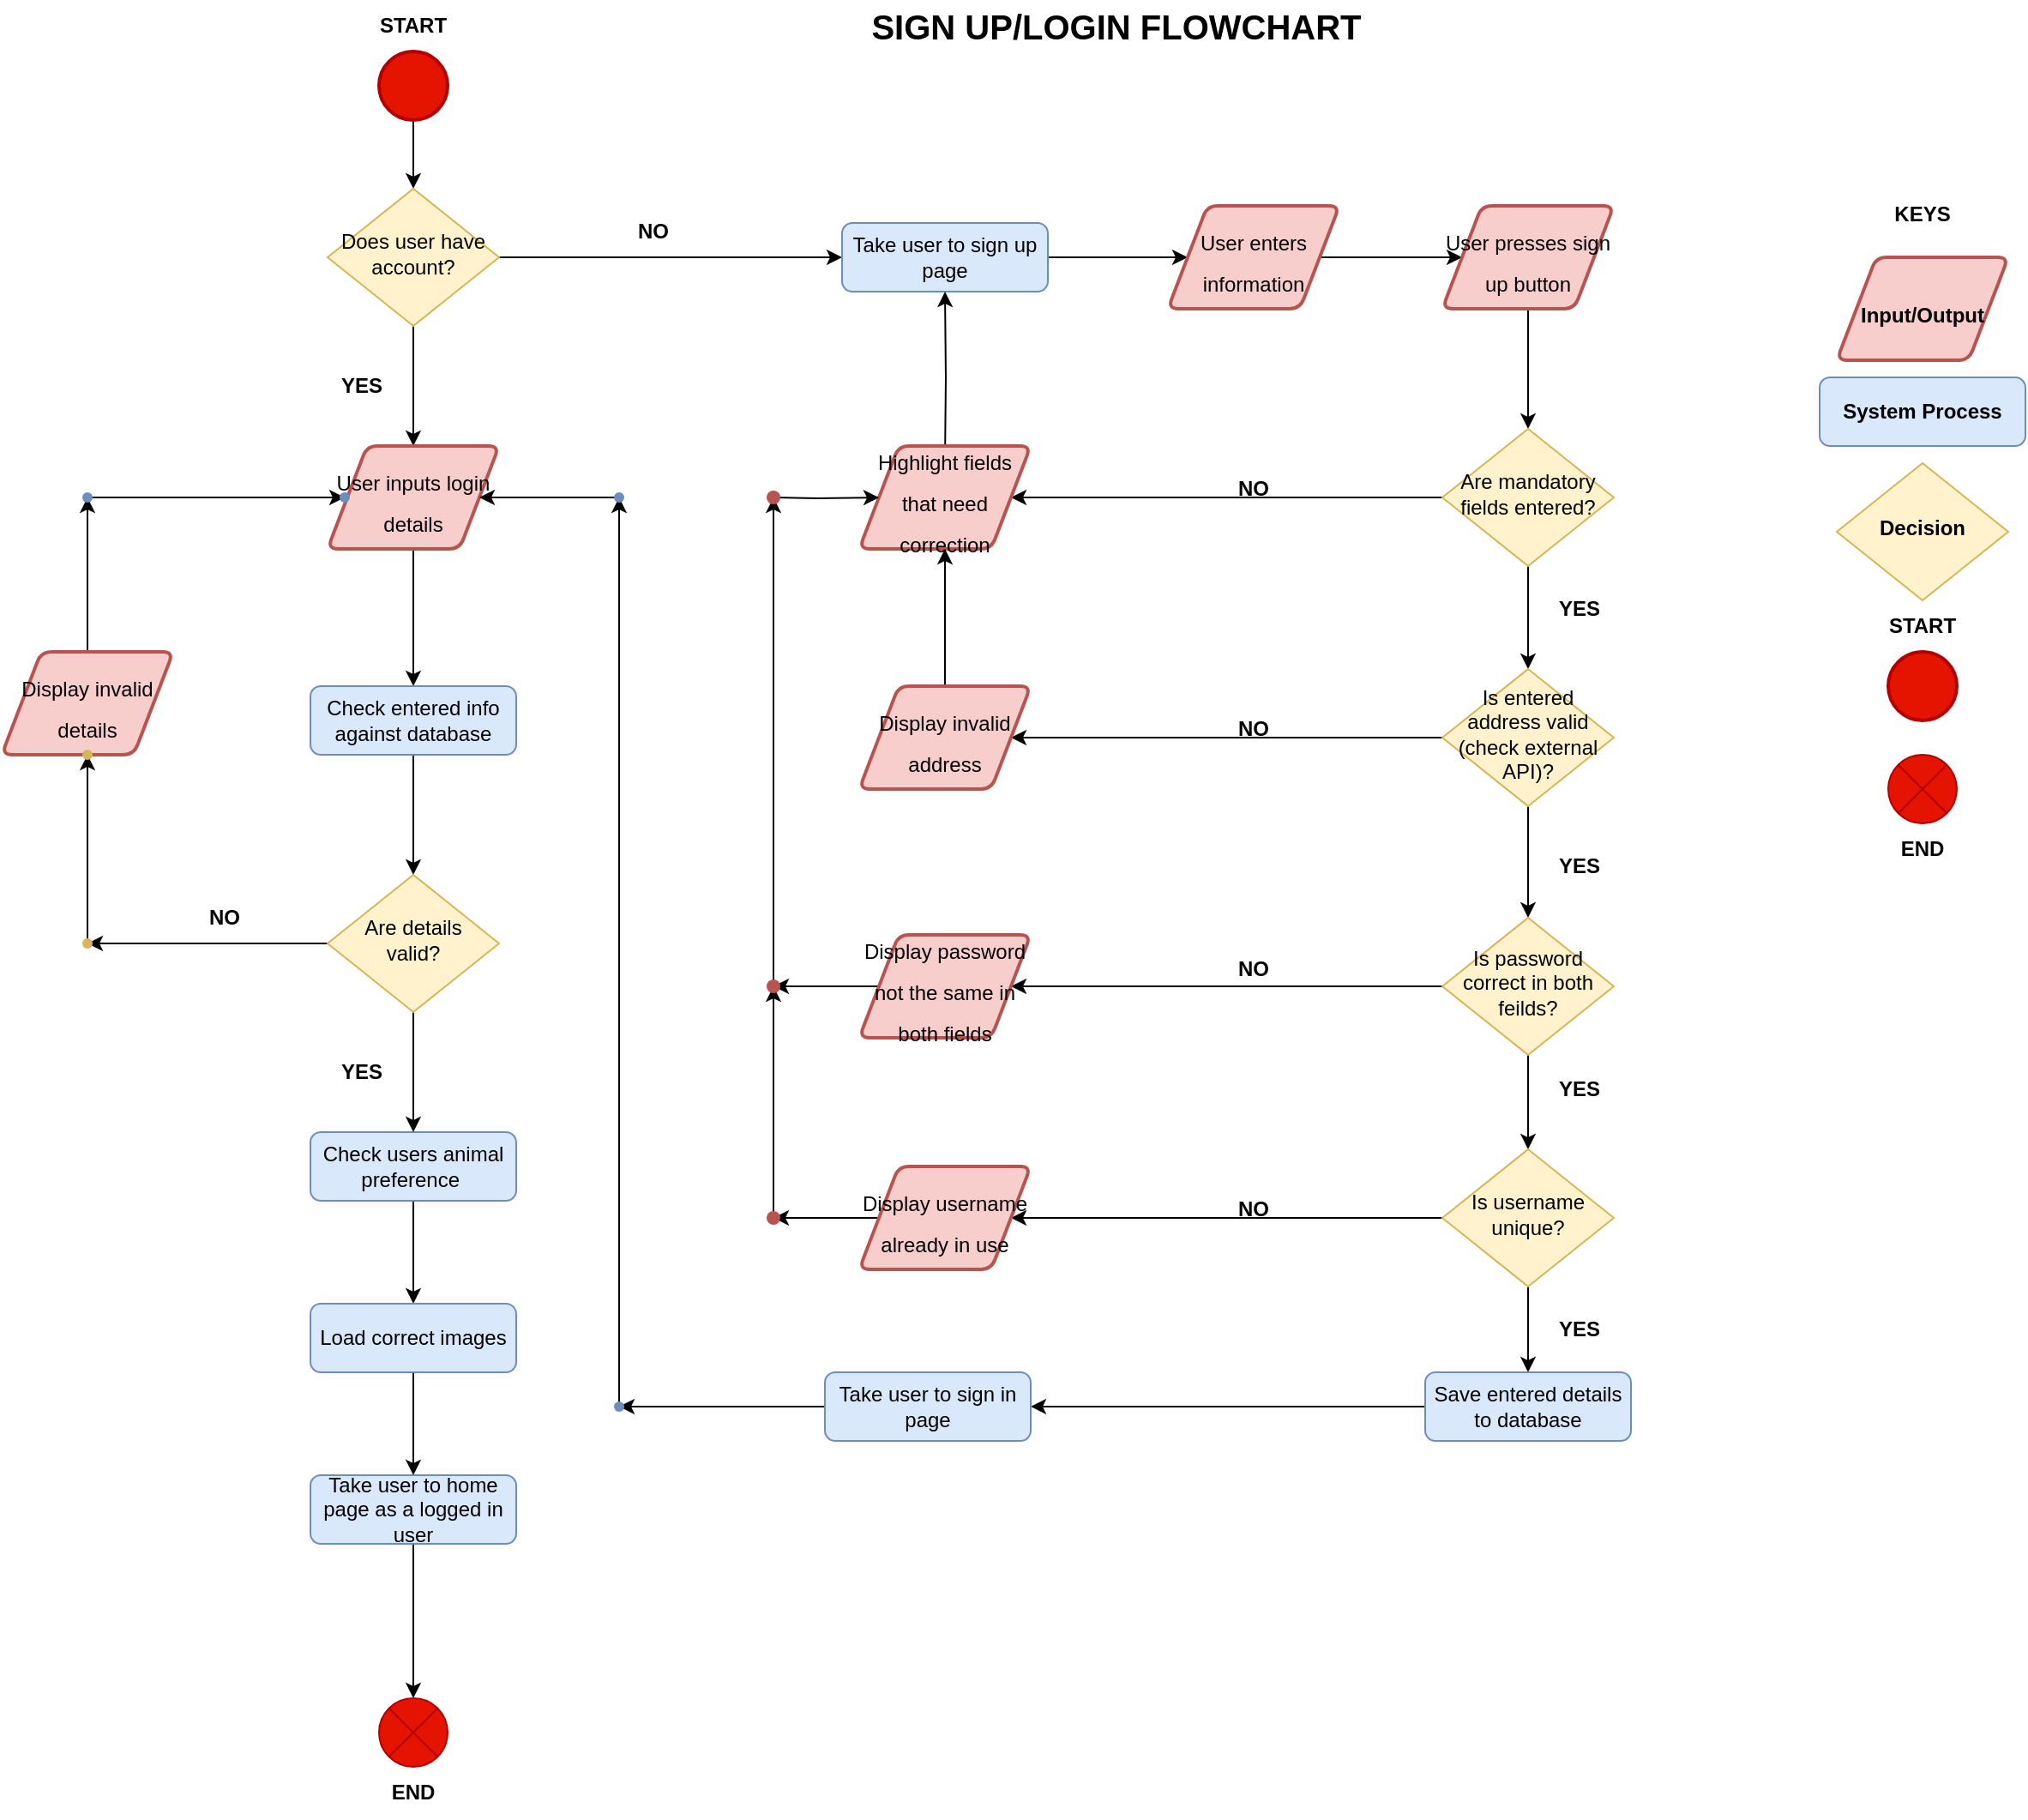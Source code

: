<mxfile version="20.8.8" type="device"><diagram id="C5RBs43oDa-KdzZeNtuy" name="Page-1"><mxGraphModel dx="2901" dy="1156" grid="1" gridSize="10" guides="1" tooltips="1" connect="1" arrows="1" fold="1" page="1" pageScale="1" pageWidth="827" pageHeight="1169" math="0" shadow="0"><root><mxCell id="WIyWlLk6GJQsqaUBKTNV-0"/><mxCell id="WIyWlLk6GJQsqaUBKTNV-1" parent="WIyWlLk6GJQsqaUBKTNV-0"/><mxCell id="GgDun66NVgVYPiurgi4K-7" value="" style="edgeStyle=orthogonalEdgeStyle;rounded=0;orthogonalLoop=1;jettySize=auto;html=1;fontSize=20;" edge="1" parent="WIyWlLk6GJQsqaUBKTNV-1" source="GgDun66NVgVYPiurgi4K-2" target="GgDun66NVgVYPiurgi4K-5"><mxGeometry relative="1" as="geometry"/></mxCell><mxCell id="GgDun66NVgVYPiurgi4K-2" value="" style="strokeWidth=2;html=1;shape=mxgraph.flowchart.start_2;whiteSpace=wrap;fillColor=#e51400;strokeColor=#B20000;fontColor=#ffffff;" vertex="1" parent="WIyWlLk6GJQsqaUBKTNV-1"><mxGeometry x="160" y="40" width="40" height="40" as="geometry"/></mxCell><mxCell id="GgDun66NVgVYPiurgi4K-3" value="&lt;b&gt;START&lt;/b&gt;" style="text;html=1;strokeColor=none;fillColor=none;align=center;verticalAlign=middle;whiteSpace=wrap;rounded=0;" vertex="1" parent="WIyWlLk6GJQsqaUBKTNV-1"><mxGeometry x="150" y="10" width="60" height="30" as="geometry"/></mxCell><mxCell id="GgDun66NVgVYPiurgi4K-4" value="&lt;b&gt;&lt;font style=&quot;font-size: 20px;&quot;&gt;SIGN UP/LOGIN FLOWCHART&lt;/font&gt;&lt;/b&gt;" style="text;html=1;strokeColor=none;fillColor=none;align=center;verticalAlign=middle;whiteSpace=wrap;rounded=0;" vertex="1" parent="WIyWlLk6GJQsqaUBKTNV-1"><mxGeometry x="420" y="10" width="340" height="30" as="geometry"/></mxCell><mxCell id="GgDun66NVgVYPiurgi4K-11" value="" style="edgeStyle=orthogonalEdgeStyle;rounded=0;orthogonalLoop=1;jettySize=auto;html=1;fontSize=20;" edge="1" parent="WIyWlLk6GJQsqaUBKTNV-1" source="GgDun66NVgVYPiurgi4K-5" target="GgDun66NVgVYPiurgi4K-10"><mxGeometry relative="1" as="geometry"/></mxCell><mxCell id="GgDun66NVgVYPiurgi4K-50" value="" style="edgeStyle=orthogonalEdgeStyle;rounded=0;orthogonalLoop=1;jettySize=auto;html=1;fontSize=12;" edge="1" parent="WIyWlLk6GJQsqaUBKTNV-1" source="GgDun66NVgVYPiurgi4K-5" target="GgDun66NVgVYPiurgi4K-49"><mxGeometry relative="1" as="geometry"/></mxCell><mxCell id="GgDun66NVgVYPiurgi4K-5" value="Does user have account?" style="rhombus;whiteSpace=wrap;html=1;shadow=0;fontFamily=Helvetica;fontSize=12;align=center;strokeWidth=1;spacing=6;spacingTop=-4;fillColor=#fff2cc;strokeColor=#d6b656;" vertex="1" parent="WIyWlLk6GJQsqaUBKTNV-1"><mxGeometry x="130" y="120" width="100" height="80" as="geometry"/></mxCell><mxCell id="GgDun66NVgVYPiurgi4K-24" value="" style="edgeStyle=orthogonalEdgeStyle;rounded=0;orthogonalLoop=1;jettySize=auto;html=1;fontSize=12;" edge="1" parent="WIyWlLk6GJQsqaUBKTNV-1" source="GgDun66NVgVYPiurgi4K-8" target="GgDun66NVgVYPiurgi4K-23"><mxGeometry relative="1" as="geometry"/></mxCell><mxCell id="GgDun66NVgVYPiurgi4K-8" value="Check users animal preference&amp;nbsp;" style="rounded=1;whiteSpace=wrap;html=1;fontSize=12;glass=0;strokeWidth=1;shadow=0;fillColor=#dae8fc;strokeColor=#6c8ebf;" vertex="1" parent="WIyWlLk6GJQsqaUBKTNV-1"><mxGeometry x="120" y="670" width="120" height="40" as="geometry"/></mxCell><mxCell id="GgDun66NVgVYPiurgi4K-47" value="" style="edgeStyle=orthogonalEdgeStyle;rounded=0;orthogonalLoop=1;jettySize=auto;html=1;fontSize=12;" edge="1" parent="WIyWlLk6GJQsqaUBKTNV-1" source="GgDun66NVgVYPiurgi4K-9" target="GgDun66NVgVYPiurgi4K-42"><mxGeometry relative="1" as="geometry"/></mxCell><mxCell id="GgDun66NVgVYPiurgi4K-9" value="&lt;font style=&quot;font-size: 12px;&quot;&gt;Display invalid details&lt;/font&gt;" style="shape=parallelogram;html=1;strokeWidth=2;perimeter=parallelogramPerimeter;whiteSpace=wrap;rounded=1;arcSize=12;size=0.23;fontSize=20;fillColor=#f8cecc;strokeColor=#b85450;" vertex="1" parent="WIyWlLk6GJQsqaUBKTNV-1"><mxGeometry x="-60" y="390" width="100" height="60" as="geometry"/></mxCell><mxCell id="GgDun66NVgVYPiurgi4K-18" value="" style="edgeStyle=orthogonalEdgeStyle;rounded=0;orthogonalLoop=1;jettySize=auto;html=1;fontSize=12;" edge="1" parent="WIyWlLk6GJQsqaUBKTNV-1" source="GgDun66NVgVYPiurgi4K-10" target="GgDun66NVgVYPiurgi4K-15"><mxGeometry relative="1" as="geometry"/></mxCell><mxCell id="GgDun66NVgVYPiurgi4K-10" value="&lt;font style=&quot;font-size: 12px;&quot;&gt;User inputs login details&lt;/font&gt;" style="shape=parallelogram;html=1;strokeWidth=2;perimeter=parallelogramPerimeter;whiteSpace=wrap;rounded=1;arcSize=12;size=0.23;fontSize=20;fillColor=#f8cecc;strokeColor=#b85450;" vertex="1" parent="WIyWlLk6GJQsqaUBKTNV-1"><mxGeometry x="130" y="270" width="100" height="60" as="geometry"/></mxCell><mxCell id="GgDun66NVgVYPiurgi4K-12" value="&lt;b&gt;YES&lt;/b&gt;" style="text;html=1;strokeColor=none;fillColor=none;align=center;verticalAlign=middle;whiteSpace=wrap;rounded=0;fontSize=12;" vertex="1" parent="WIyWlLk6GJQsqaUBKTNV-1"><mxGeometry x="120" y="620" width="60" height="30" as="geometry"/></mxCell><mxCell id="GgDun66NVgVYPiurgi4K-14" value="&lt;b&gt;YES&lt;/b&gt;" style="text;html=1;strokeColor=none;fillColor=none;align=center;verticalAlign=middle;whiteSpace=wrap;rounded=0;fontSize=12;" vertex="1" parent="WIyWlLk6GJQsqaUBKTNV-1"><mxGeometry x="120" y="220" width="60" height="30" as="geometry"/></mxCell><mxCell id="GgDun66NVgVYPiurgi4K-20" value="" style="edgeStyle=orthogonalEdgeStyle;rounded=0;orthogonalLoop=1;jettySize=auto;html=1;fontSize=12;" edge="1" parent="WIyWlLk6GJQsqaUBKTNV-1" source="GgDun66NVgVYPiurgi4K-15" target="GgDun66NVgVYPiurgi4K-19"><mxGeometry relative="1" as="geometry"/></mxCell><mxCell id="GgDun66NVgVYPiurgi4K-15" value="Check entered info against database" style="rounded=1;whiteSpace=wrap;html=1;fontSize=12;glass=0;strokeWidth=1;shadow=0;fillColor=#dae8fc;strokeColor=#6c8ebf;" vertex="1" parent="WIyWlLk6GJQsqaUBKTNV-1"><mxGeometry x="120" y="410" width="120" height="40" as="geometry"/></mxCell><mxCell id="GgDun66NVgVYPiurgi4K-16" value="&lt;b&gt;Decision&lt;/b&gt;" style="rhombus;whiteSpace=wrap;html=1;shadow=0;fontFamily=Helvetica;fontSize=12;align=center;strokeWidth=1;spacing=6;spacingTop=-4;fillColor=#fff2cc;strokeColor=#d6b656;" vertex="1" parent="WIyWlLk6GJQsqaUBKTNV-1"><mxGeometry x="1010" y="280" width="100" height="80" as="geometry"/></mxCell><mxCell id="GgDun66NVgVYPiurgi4K-21" value="" style="edgeStyle=orthogonalEdgeStyle;rounded=0;orthogonalLoop=1;jettySize=auto;html=1;fontSize=12;" edge="1" parent="WIyWlLk6GJQsqaUBKTNV-1" source="GgDun66NVgVYPiurgi4K-19" target="GgDun66NVgVYPiurgi4K-8"><mxGeometry relative="1" as="geometry"/></mxCell><mxCell id="GgDun66NVgVYPiurgi4K-40" value="" style="edgeStyle=orthogonalEdgeStyle;rounded=0;orthogonalLoop=1;jettySize=auto;html=1;fontSize=12;" edge="1" parent="WIyWlLk6GJQsqaUBKTNV-1" source="GgDun66NVgVYPiurgi4K-19"><mxGeometry relative="1" as="geometry"><mxPoint x="-10" y="560" as="targetPoint"/></mxGeometry></mxCell><mxCell id="GgDun66NVgVYPiurgi4K-19" value="Are details valid?" style="rhombus;whiteSpace=wrap;html=1;shadow=0;fontFamily=Helvetica;fontSize=12;align=center;strokeWidth=1;spacing=6;spacingTop=-4;fillColor=#fff2cc;strokeColor=#d6b656;" vertex="1" parent="WIyWlLk6GJQsqaUBKTNV-1"><mxGeometry x="130" y="520" width="100" height="80" as="geometry"/></mxCell><mxCell id="GgDun66NVgVYPiurgi4K-27" value="" style="edgeStyle=orthogonalEdgeStyle;rounded=0;orthogonalLoop=1;jettySize=auto;html=1;fontSize=12;" edge="1" parent="WIyWlLk6GJQsqaUBKTNV-1" source="GgDun66NVgVYPiurgi4K-22" target="GgDun66NVgVYPiurgi4K-26"><mxGeometry relative="1" as="geometry"/></mxCell><mxCell id="GgDun66NVgVYPiurgi4K-22" value="Take user to home page as a logged in user" style="rounded=1;whiteSpace=wrap;html=1;fontSize=12;glass=0;strokeWidth=1;shadow=0;fillColor=#dae8fc;strokeColor=#6c8ebf;" vertex="1" parent="WIyWlLk6GJQsqaUBKTNV-1"><mxGeometry x="120" y="870" width="120" height="40" as="geometry"/></mxCell><mxCell id="GgDun66NVgVYPiurgi4K-25" value="" style="edgeStyle=orthogonalEdgeStyle;rounded=0;orthogonalLoop=1;jettySize=auto;html=1;fontSize=12;" edge="1" parent="WIyWlLk6GJQsqaUBKTNV-1" source="GgDun66NVgVYPiurgi4K-23" target="GgDun66NVgVYPiurgi4K-22"><mxGeometry relative="1" as="geometry"/></mxCell><mxCell id="GgDun66NVgVYPiurgi4K-23" value="Load correct images" style="rounded=1;whiteSpace=wrap;html=1;fontSize=12;glass=0;strokeWidth=1;shadow=0;fillColor=#dae8fc;strokeColor=#6c8ebf;" vertex="1" parent="WIyWlLk6GJQsqaUBKTNV-1"><mxGeometry x="120" y="770" width="120" height="40" as="geometry"/></mxCell><mxCell id="GgDun66NVgVYPiurgi4K-26" value="" style="verticalLabelPosition=bottom;verticalAlign=top;html=1;shape=mxgraph.flowchart.or;fontSize=12;fillColor=#e51400;strokeColor=#B20000;fontColor=#ffffff;" vertex="1" parent="WIyWlLk6GJQsqaUBKTNV-1"><mxGeometry x="160" y="1000" width="40" height="40" as="geometry"/></mxCell><mxCell id="GgDun66NVgVYPiurgi4K-29" value="&lt;b&gt;System Process&lt;/b&gt;" style="rounded=1;whiteSpace=wrap;html=1;fontSize=12;glass=0;strokeWidth=1;shadow=0;fillColor=#dae8fc;strokeColor=#6c8ebf;" vertex="1" parent="WIyWlLk6GJQsqaUBKTNV-1"><mxGeometry x="1000" y="230" width="120" height="40" as="geometry"/></mxCell><mxCell id="GgDun66NVgVYPiurgi4K-30" value="&lt;b&gt;END&lt;/b&gt;" style="text;html=1;strokeColor=none;fillColor=none;align=center;verticalAlign=middle;whiteSpace=wrap;rounded=0;fontSize=12;" vertex="1" parent="WIyWlLk6GJQsqaUBKTNV-1"><mxGeometry x="150" y="1040" width="60" height="30" as="geometry"/></mxCell><mxCell id="GgDun66NVgVYPiurgi4K-38" value="" style="edgeStyle=orthogonalEdgeStyle;rounded=0;orthogonalLoop=1;jettySize=auto;html=1;fontSize=12;" edge="1" parent="WIyWlLk6GJQsqaUBKTNV-1" source="GgDun66NVgVYPiurgi4K-35" target="GgDun66NVgVYPiurgi4K-37"><mxGeometry relative="1" as="geometry"/></mxCell><mxCell id="GgDun66NVgVYPiurgi4K-35" value="" style="shape=waypoint;sketch=0;size=6;pointerEvents=1;points=[];fillColor=#fff2cc;resizable=0;rotatable=0;perimeter=centerPerimeter;snapToPoint=1;strokeColor=#d6b656;shadow=0;strokeWidth=1;spacing=6;spacingTop=-4;fontSize=12;" vertex="1" parent="WIyWlLk6GJQsqaUBKTNV-1"><mxGeometry x="-20" y="550" width="20" height="20" as="geometry"/></mxCell><mxCell id="GgDun66NVgVYPiurgi4K-37" value="" style="shape=waypoint;sketch=0;size=6;pointerEvents=1;points=[];fillColor=#fff2cc;resizable=0;rotatable=0;perimeter=centerPerimeter;snapToPoint=1;strokeColor=#d6b656;shadow=0;strokeWidth=1;spacing=6;spacingTop=-4;fontSize=12;" vertex="1" parent="WIyWlLk6GJQsqaUBKTNV-1"><mxGeometry x="-20" y="440" width="20" height="20" as="geometry"/></mxCell><mxCell id="GgDun66NVgVYPiurgi4K-41" value="&lt;b&gt;NO&lt;/b&gt;" style="text;html=1;strokeColor=none;fillColor=none;align=center;verticalAlign=middle;whiteSpace=wrap;rounded=0;fontSize=12;" vertex="1" parent="WIyWlLk6GJQsqaUBKTNV-1"><mxGeometry x="40" y="530" width="60" height="30" as="geometry"/></mxCell><mxCell id="GgDun66NVgVYPiurgi4K-45" value="" style="edgeStyle=orthogonalEdgeStyle;rounded=0;orthogonalLoop=1;jettySize=auto;html=1;fontSize=12;" edge="1" parent="WIyWlLk6GJQsqaUBKTNV-1" source="GgDun66NVgVYPiurgi4K-42" target="GgDun66NVgVYPiurgi4K-44"><mxGeometry relative="1" as="geometry"/></mxCell><mxCell id="GgDun66NVgVYPiurgi4K-42" value="" style="shape=waypoint;sketch=0;size=6;pointerEvents=1;points=[];fillColor=#dae8fc;resizable=0;rotatable=0;perimeter=centerPerimeter;snapToPoint=1;strokeColor=#6c8ebf;rounded=1;glass=0;strokeWidth=1;shadow=0;" vertex="1" parent="WIyWlLk6GJQsqaUBKTNV-1"><mxGeometry x="-20" y="290" width="20" height="20" as="geometry"/></mxCell><mxCell id="GgDun66NVgVYPiurgi4K-44" value="" style="shape=waypoint;sketch=0;size=6;pointerEvents=1;points=[];fillColor=#dae8fc;resizable=0;rotatable=0;perimeter=centerPerimeter;snapToPoint=1;strokeColor=#6c8ebf;rounded=1;glass=0;strokeWidth=1;shadow=0;" vertex="1" parent="WIyWlLk6GJQsqaUBKTNV-1"><mxGeometry x="130" y="290" width="20" height="20" as="geometry"/></mxCell><mxCell id="GgDun66NVgVYPiurgi4K-53" value="" style="edgeStyle=orthogonalEdgeStyle;rounded=0;orthogonalLoop=1;jettySize=auto;html=1;fontSize=12;" edge="1" parent="WIyWlLk6GJQsqaUBKTNV-1" source="GgDun66NVgVYPiurgi4K-49" target="GgDun66NVgVYPiurgi4K-52"><mxGeometry relative="1" as="geometry"/></mxCell><mxCell id="GgDun66NVgVYPiurgi4K-49" value="Take user to sign up page" style="rounded=1;whiteSpace=wrap;html=1;fontSize=12;glass=0;strokeWidth=1;shadow=0;fillColor=#dae8fc;strokeColor=#6c8ebf;" vertex="1" parent="WIyWlLk6GJQsqaUBKTNV-1"><mxGeometry x="430" y="140" width="120" height="40" as="geometry"/></mxCell><mxCell id="GgDun66NVgVYPiurgi4K-51" value="&lt;b&gt;NO&lt;/b&gt;" style="text;html=1;strokeColor=none;fillColor=none;align=center;verticalAlign=middle;whiteSpace=wrap;rounded=0;fontSize=12;" vertex="1" parent="WIyWlLk6GJQsqaUBKTNV-1"><mxGeometry x="290" y="130" width="60" height="30" as="geometry"/></mxCell><mxCell id="GgDun66NVgVYPiurgi4K-56" value="" style="edgeStyle=orthogonalEdgeStyle;rounded=0;orthogonalLoop=1;jettySize=auto;html=1;fontSize=12;" edge="1" parent="WIyWlLk6GJQsqaUBKTNV-1" source="GgDun66NVgVYPiurgi4K-52" target="GgDun66NVgVYPiurgi4K-55"><mxGeometry relative="1" as="geometry"/></mxCell><mxCell id="GgDun66NVgVYPiurgi4K-52" value="&lt;font style=&quot;font-size: 12px;&quot;&gt;User enters information&lt;/font&gt;" style="shape=parallelogram;html=1;strokeWidth=2;perimeter=parallelogramPerimeter;whiteSpace=wrap;rounded=1;arcSize=12;size=0.23;fontSize=20;fillColor=#f8cecc;strokeColor=#b85450;" vertex="1" parent="WIyWlLk6GJQsqaUBKTNV-1"><mxGeometry x="620" y="130" width="100" height="60" as="geometry"/></mxCell><mxCell id="GgDun66NVgVYPiurgi4K-54" value="&lt;font style=&quot;font-size: 12px;&quot;&gt;&lt;b&gt;Input/Output&lt;/b&gt;&lt;/font&gt;" style="shape=parallelogram;html=1;strokeWidth=2;perimeter=parallelogramPerimeter;whiteSpace=wrap;rounded=1;arcSize=12;size=0.23;fontSize=20;fillColor=#f8cecc;strokeColor=#b85450;" vertex="1" parent="WIyWlLk6GJQsqaUBKTNV-1"><mxGeometry x="1010" y="160" width="100" height="60" as="geometry"/></mxCell><mxCell id="GgDun66NVgVYPiurgi4K-58" value="" style="edgeStyle=orthogonalEdgeStyle;rounded=0;orthogonalLoop=1;jettySize=auto;html=1;fontSize=12;entryX=0.5;entryY=0;entryDx=0;entryDy=0;" edge="1" parent="WIyWlLk6GJQsqaUBKTNV-1" source="GgDun66NVgVYPiurgi4K-55" target="GgDun66NVgVYPiurgi4K-59"><mxGeometry relative="1" as="geometry"><mxPoint x="830" y="240" as="targetPoint"/></mxGeometry></mxCell><mxCell id="GgDun66NVgVYPiurgi4K-55" value="&lt;span style=&quot;font-size: 12px;&quot;&gt;User presses sign up button&lt;/span&gt;" style="shape=parallelogram;html=1;strokeWidth=2;perimeter=parallelogramPerimeter;whiteSpace=wrap;rounded=1;arcSize=12;size=0.23;fontSize=20;fillColor=#f8cecc;strokeColor=#b85450;" vertex="1" parent="WIyWlLk6GJQsqaUBKTNV-1"><mxGeometry x="780" y="130" width="100" height="60" as="geometry"/></mxCell><mxCell id="GgDun66NVgVYPiurgi4K-61" value="" style="edgeStyle=orthogonalEdgeStyle;rounded=0;orthogonalLoop=1;jettySize=auto;html=1;fontSize=12;entryX=1;entryY=0.5;entryDx=0;entryDy=0;" edge="1" parent="WIyWlLk6GJQsqaUBKTNV-1" source="GgDun66NVgVYPiurgi4K-59" target="GgDun66NVgVYPiurgi4K-120"><mxGeometry relative="1" as="geometry"><mxPoint x="550" y="300" as="targetPoint"/></mxGeometry></mxCell><mxCell id="GgDun66NVgVYPiurgi4K-115" value="" style="edgeStyle=orthogonalEdgeStyle;rounded=0;orthogonalLoop=1;jettySize=auto;html=1;fontSize=12;" edge="1" parent="WIyWlLk6GJQsqaUBKTNV-1" source="GgDun66NVgVYPiurgi4K-59" target="GgDun66NVgVYPiurgi4K-114"><mxGeometry relative="1" as="geometry"/></mxCell><mxCell id="GgDun66NVgVYPiurgi4K-59" value="Are mandatory fields entered?" style="rhombus;whiteSpace=wrap;html=1;shadow=0;fontFamily=Helvetica;fontSize=12;align=center;strokeWidth=1;spacing=6;spacingTop=-4;fillColor=#fff2cc;strokeColor=#d6b656;" vertex="1" parent="WIyWlLk6GJQsqaUBKTNV-1"><mxGeometry x="780" y="260" width="100" height="80" as="geometry"/></mxCell><mxCell id="GgDun66NVgVYPiurgi4K-63" value="" style="edgeStyle=orthogonalEdgeStyle;rounded=0;orthogonalLoop=1;jettySize=auto;html=1;fontSize=12;" edge="1" parent="WIyWlLk6GJQsqaUBKTNV-1" target="GgDun66NVgVYPiurgi4K-49"><mxGeometry relative="1" as="geometry"><mxPoint x="490" y="280" as="sourcePoint"/></mxGeometry></mxCell><mxCell id="GgDun66NVgVYPiurgi4K-62" value="&lt;b&gt;NO&lt;/b&gt;" style="text;html=1;strokeColor=none;fillColor=none;align=center;verticalAlign=middle;whiteSpace=wrap;rounded=0;fontSize=12;" vertex="1" parent="WIyWlLk6GJQsqaUBKTNV-1"><mxGeometry x="640" y="280" width="60" height="30" as="geometry"/></mxCell><mxCell id="GgDun66NVgVYPiurgi4K-117" value="" style="edgeStyle=orthogonalEdgeStyle;rounded=0;orthogonalLoop=1;jettySize=auto;html=1;fontSize=12;entryX=1;entryY=0.5;entryDx=0;entryDy=0;" edge="1" parent="WIyWlLk6GJQsqaUBKTNV-1" source="GgDun66NVgVYPiurgi4K-114" target="GgDun66NVgVYPiurgi4K-121"><mxGeometry relative="1" as="geometry"><mxPoint x="550" y="440" as="targetPoint"/></mxGeometry></mxCell><mxCell id="GgDun66NVgVYPiurgi4K-124" value="" style="edgeStyle=orthogonalEdgeStyle;rounded=0;orthogonalLoop=1;jettySize=auto;html=1;fontSize=12;" edge="1" parent="WIyWlLk6GJQsqaUBKTNV-1" source="GgDun66NVgVYPiurgi4K-114" target="GgDun66NVgVYPiurgi4K-123"><mxGeometry relative="1" as="geometry"/></mxCell><mxCell id="GgDun66NVgVYPiurgi4K-114" value="Is entered address valid (check external API)?" style="rhombus;whiteSpace=wrap;html=1;shadow=0;fontFamily=Helvetica;fontSize=12;align=center;strokeWidth=1;spacing=6;spacingTop=-4;fillColor=#fff2cc;strokeColor=#d6b656;" vertex="1" parent="WIyWlLk6GJQsqaUBKTNV-1"><mxGeometry x="780" y="400" width="100" height="80" as="geometry"/></mxCell><mxCell id="GgDun66NVgVYPiurgi4K-118" value="&lt;b&gt;YES&lt;/b&gt;" style="text;html=1;strokeColor=none;fillColor=none;align=center;verticalAlign=middle;whiteSpace=wrap;rounded=0;fontSize=12;" vertex="1" parent="WIyWlLk6GJQsqaUBKTNV-1"><mxGeometry x="830" y="350" width="60" height="30" as="geometry"/></mxCell><mxCell id="GgDun66NVgVYPiurgi4K-119" value="&lt;b&gt;NO&lt;/b&gt;" style="text;html=1;strokeColor=none;fillColor=none;align=center;verticalAlign=middle;whiteSpace=wrap;rounded=0;fontSize=12;" vertex="1" parent="WIyWlLk6GJQsqaUBKTNV-1"><mxGeometry x="640" y="420" width="60" height="30" as="geometry"/></mxCell><mxCell id="GgDun66NVgVYPiurgi4K-120" value="&lt;span style=&quot;font-size: 12px;&quot;&gt;Highlight fields that need correction&lt;/span&gt;" style="shape=parallelogram;html=1;strokeWidth=2;perimeter=parallelogramPerimeter;whiteSpace=wrap;rounded=1;arcSize=12;size=0.23;fontSize=20;fillColor=#f8cecc;strokeColor=#b85450;" vertex="1" parent="WIyWlLk6GJQsqaUBKTNV-1"><mxGeometry x="440" y="270" width="100" height="60" as="geometry"/></mxCell><mxCell id="GgDun66NVgVYPiurgi4K-122" value="" style="edgeStyle=orthogonalEdgeStyle;rounded=0;orthogonalLoop=1;jettySize=auto;html=1;fontSize=12;" edge="1" parent="WIyWlLk6GJQsqaUBKTNV-1" source="GgDun66NVgVYPiurgi4K-121" target="GgDun66NVgVYPiurgi4K-120"><mxGeometry relative="1" as="geometry"/></mxCell><mxCell id="GgDun66NVgVYPiurgi4K-121" value="&lt;span style=&quot;font-size: 12px;&quot;&gt;Display invalid address&lt;/span&gt;" style="shape=parallelogram;html=1;strokeWidth=2;perimeter=parallelogramPerimeter;whiteSpace=wrap;rounded=1;arcSize=12;size=0.23;fontSize=20;fillColor=#f8cecc;strokeColor=#b85450;" vertex="1" parent="WIyWlLk6GJQsqaUBKTNV-1"><mxGeometry x="440" y="410" width="100" height="60" as="geometry"/></mxCell><mxCell id="GgDun66NVgVYPiurgi4K-127" value="" style="edgeStyle=orthogonalEdgeStyle;rounded=0;orthogonalLoop=1;jettySize=auto;html=1;fontSize=12;" edge="1" parent="WIyWlLk6GJQsqaUBKTNV-1" source="GgDun66NVgVYPiurgi4K-123" target="GgDun66NVgVYPiurgi4K-126"><mxGeometry relative="1" as="geometry"/></mxCell><mxCell id="GgDun66NVgVYPiurgi4K-138" value="" style="edgeStyle=orthogonalEdgeStyle;rounded=0;orthogonalLoop=1;jettySize=auto;html=1;fontSize=12;" edge="1" parent="WIyWlLk6GJQsqaUBKTNV-1" source="GgDun66NVgVYPiurgi4K-123" target="GgDun66NVgVYPiurgi4K-137"><mxGeometry relative="1" as="geometry"/></mxCell><mxCell id="GgDun66NVgVYPiurgi4K-123" value="Is password correct in both feilds?" style="rhombus;whiteSpace=wrap;html=1;shadow=0;fontFamily=Helvetica;fontSize=12;align=center;strokeWidth=1;spacing=6;spacingTop=-4;fillColor=#fff2cc;strokeColor=#d6b656;" vertex="1" parent="WIyWlLk6GJQsqaUBKTNV-1"><mxGeometry x="780" y="545" width="100" height="80" as="geometry"/></mxCell><mxCell id="GgDun66NVgVYPiurgi4K-125" value="&lt;b&gt;YES&lt;/b&gt;" style="text;html=1;strokeColor=none;fillColor=none;align=center;verticalAlign=middle;whiteSpace=wrap;rounded=0;fontSize=12;" vertex="1" parent="WIyWlLk6GJQsqaUBKTNV-1"><mxGeometry x="830" y="500" width="60" height="30" as="geometry"/></mxCell><mxCell id="GgDun66NVgVYPiurgi4K-131" value="" style="edgeStyle=orthogonalEdgeStyle;rounded=0;orthogonalLoop=1;jettySize=auto;html=1;fontSize=12;" edge="1" parent="WIyWlLk6GJQsqaUBKTNV-1" source="GgDun66NVgVYPiurgi4K-126"><mxGeometry relative="1" as="geometry"><mxPoint x="390" y="585" as="targetPoint"/></mxGeometry></mxCell><mxCell id="GgDun66NVgVYPiurgi4K-126" value="&lt;font style=&quot;font-size: 12px;&quot;&gt;Display password not the same in both fields&lt;/font&gt;" style="shape=parallelogram;html=1;strokeWidth=2;perimeter=parallelogramPerimeter;whiteSpace=wrap;rounded=1;arcSize=12;size=0.23;fontSize=20;fillColor=#f8cecc;strokeColor=#b85450;" vertex="1" parent="WIyWlLk6GJQsqaUBKTNV-1"><mxGeometry x="440" y="555" width="100" height="60" as="geometry"/></mxCell><mxCell id="GgDun66NVgVYPiurgi4K-128" value="&lt;b&gt;NO&lt;/b&gt;" style="text;html=1;strokeColor=none;fillColor=none;align=center;verticalAlign=middle;whiteSpace=wrap;rounded=0;fontSize=12;" vertex="1" parent="WIyWlLk6GJQsqaUBKTNV-1"><mxGeometry x="640" y="560" width="60" height="30" as="geometry"/></mxCell><mxCell id="GgDun66NVgVYPiurgi4K-135" value="" style="edgeStyle=orthogonalEdgeStyle;rounded=0;orthogonalLoop=1;jettySize=auto;html=1;fontSize=12;startArrow=none;" edge="1" parent="WIyWlLk6GJQsqaUBKTNV-1" source="GgDun66NVgVYPiurgi4K-130"><mxGeometry relative="1" as="geometry"><mxPoint x="390" y="585" as="sourcePoint"/><mxPoint x="390" y="300" as="targetPoint"/></mxGeometry></mxCell><mxCell id="GgDun66NVgVYPiurgi4K-136" value="" style="edgeStyle=orthogonalEdgeStyle;rounded=0;orthogonalLoop=1;jettySize=auto;html=1;fontSize=12;" edge="1" parent="WIyWlLk6GJQsqaUBKTNV-1" target="GgDun66NVgVYPiurgi4K-120"><mxGeometry relative="1" as="geometry"><mxPoint x="390" y="300" as="sourcePoint"/></mxGeometry></mxCell><mxCell id="GgDun66NVgVYPiurgi4K-134" value="" style="shape=waypoint;sketch=0;size=6;pointerEvents=1;points=[];fillColor=#f8cecc;resizable=0;rotatable=0;perimeter=centerPerimeter;snapToPoint=1;fontSize=20;strokeColor=#b85450;strokeWidth=2;rounded=1;arcSize=12;" vertex="1" parent="WIyWlLk6GJQsqaUBKTNV-1"><mxGeometry x="380" y="290" width="20" height="20" as="geometry"/></mxCell><mxCell id="GgDun66NVgVYPiurgi4K-140" value="" style="edgeStyle=orthogonalEdgeStyle;rounded=0;orthogonalLoop=1;jettySize=auto;html=1;fontSize=12;" edge="1" parent="WIyWlLk6GJQsqaUBKTNV-1" source="GgDun66NVgVYPiurgi4K-137" target="GgDun66NVgVYPiurgi4K-139"><mxGeometry relative="1" as="geometry"/></mxCell><mxCell id="GgDun66NVgVYPiurgi4K-147" value="" style="edgeStyle=orthogonalEdgeStyle;rounded=0;orthogonalLoop=1;jettySize=auto;html=1;fontSize=12;" edge="1" parent="WIyWlLk6GJQsqaUBKTNV-1" source="GgDun66NVgVYPiurgi4K-137" target="GgDun66NVgVYPiurgi4K-146"><mxGeometry relative="1" as="geometry"/></mxCell><mxCell id="GgDun66NVgVYPiurgi4K-137" value="Is username unique?" style="rhombus;whiteSpace=wrap;html=1;shadow=0;fontFamily=Helvetica;fontSize=12;align=center;strokeWidth=1;spacing=6;spacingTop=-4;fillColor=#fff2cc;strokeColor=#d6b656;" vertex="1" parent="WIyWlLk6GJQsqaUBKTNV-1"><mxGeometry x="780" y="680" width="100" height="80" as="geometry"/></mxCell><mxCell id="GgDun66NVgVYPiurgi4K-143" value="" style="edgeStyle=orthogonalEdgeStyle;rounded=0;orthogonalLoop=1;jettySize=auto;html=1;fontSize=12;" edge="1" parent="WIyWlLk6GJQsqaUBKTNV-1" source="GgDun66NVgVYPiurgi4K-139"><mxGeometry relative="1" as="geometry"><mxPoint x="390" y="720" as="targetPoint"/></mxGeometry></mxCell><mxCell id="GgDun66NVgVYPiurgi4K-139" value="&lt;font style=&quot;font-size: 12px;&quot;&gt;Display username already in use&lt;/font&gt;" style="shape=parallelogram;html=1;strokeWidth=2;perimeter=parallelogramPerimeter;whiteSpace=wrap;rounded=1;arcSize=12;size=0.23;fontSize=20;fillColor=#f8cecc;strokeColor=#b85450;" vertex="1" parent="WIyWlLk6GJQsqaUBKTNV-1"><mxGeometry x="440" y="690" width="100" height="60" as="geometry"/></mxCell><mxCell id="GgDun66NVgVYPiurgi4K-141" value="&lt;b&gt;NO&lt;/b&gt;" style="text;html=1;strokeColor=none;fillColor=none;align=center;verticalAlign=middle;whiteSpace=wrap;rounded=0;fontSize=12;" vertex="1" parent="WIyWlLk6GJQsqaUBKTNV-1"><mxGeometry x="640" y="700" width="60" height="30" as="geometry"/></mxCell><mxCell id="GgDun66NVgVYPiurgi4K-144" value="" style="edgeStyle=orthogonalEdgeStyle;rounded=0;orthogonalLoop=1;jettySize=auto;html=1;fontSize=12;startArrow=none;" edge="1" parent="WIyWlLk6GJQsqaUBKTNV-1" source="GgDun66NVgVYPiurgi4K-142"><mxGeometry relative="1" as="geometry"><mxPoint x="390" y="720" as="sourcePoint"/><mxPoint x="390" y="585" as="targetPoint"/></mxGeometry></mxCell><mxCell id="GgDun66NVgVYPiurgi4K-145" value="&lt;b&gt;YES&lt;/b&gt;" style="text;html=1;strokeColor=none;fillColor=none;align=center;verticalAlign=middle;whiteSpace=wrap;rounded=0;fontSize=12;" vertex="1" parent="WIyWlLk6GJQsqaUBKTNV-1"><mxGeometry x="830" y="630" width="60" height="30" as="geometry"/></mxCell><mxCell id="GgDun66NVgVYPiurgi4K-150" value="" style="edgeStyle=orthogonalEdgeStyle;rounded=0;orthogonalLoop=1;jettySize=auto;html=1;fontSize=12;" edge="1" parent="WIyWlLk6GJQsqaUBKTNV-1" source="GgDun66NVgVYPiurgi4K-146" target="GgDun66NVgVYPiurgi4K-149"><mxGeometry relative="1" as="geometry"/></mxCell><mxCell id="GgDun66NVgVYPiurgi4K-146" value="Save entered details to database" style="rounded=1;whiteSpace=wrap;html=1;fontSize=12;glass=0;strokeWidth=1;shadow=0;fillColor=#dae8fc;strokeColor=#6c8ebf;" vertex="1" parent="WIyWlLk6GJQsqaUBKTNV-1"><mxGeometry x="770" y="810" width="120" height="40" as="geometry"/></mxCell><mxCell id="GgDun66NVgVYPiurgi4K-148" value="&lt;b&gt;YES&lt;/b&gt;" style="text;html=1;strokeColor=none;fillColor=none;align=center;verticalAlign=middle;whiteSpace=wrap;rounded=0;fontSize=12;" vertex="1" parent="WIyWlLk6GJQsqaUBKTNV-1"><mxGeometry x="830" y="770" width="60" height="30" as="geometry"/></mxCell><mxCell id="GgDun66NVgVYPiurgi4K-154" value="" style="edgeStyle=orthogonalEdgeStyle;rounded=0;orthogonalLoop=1;jettySize=auto;html=1;fontSize=12;" edge="1" parent="WIyWlLk6GJQsqaUBKTNV-1" source="GgDun66NVgVYPiurgi4K-149" target="GgDun66NVgVYPiurgi4K-153"><mxGeometry relative="1" as="geometry"/></mxCell><mxCell id="GgDun66NVgVYPiurgi4K-149" value="Take user to sign in page" style="rounded=1;whiteSpace=wrap;html=1;fontSize=12;glass=0;strokeWidth=1;shadow=0;fillColor=#dae8fc;strokeColor=#6c8ebf;" vertex="1" parent="WIyWlLk6GJQsqaUBKTNV-1"><mxGeometry x="420" y="810" width="120" height="40" as="geometry"/></mxCell><mxCell id="GgDun66NVgVYPiurgi4K-151" value="" style="edgeStyle=orthogonalEdgeStyle;rounded=0;orthogonalLoop=1;jettySize=auto;html=1;fontSize=12;endArrow=none;" edge="1" parent="WIyWlLk6GJQsqaUBKTNV-1" target="GgDun66NVgVYPiurgi4K-130"><mxGeometry relative="1" as="geometry"><mxPoint x="390" y="585" as="sourcePoint"/><mxPoint x="390" y="300" as="targetPoint"/></mxGeometry></mxCell><mxCell id="GgDun66NVgVYPiurgi4K-130" value="" style="shape=waypoint;sketch=0;size=6;pointerEvents=1;points=[];fillColor=#f8cecc;resizable=0;rotatable=0;perimeter=centerPerimeter;snapToPoint=1;fontSize=20;strokeColor=#b85450;strokeWidth=2;rounded=1;arcSize=12;" vertex="1" parent="WIyWlLk6GJQsqaUBKTNV-1"><mxGeometry x="380" y="575" width="20" height="20" as="geometry"/></mxCell><mxCell id="GgDun66NVgVYPiurgi4K-152" value="" style="edgeStyle=orthogonalEdgeStyle;rounded=0;orthogonalLoop=1;jettySize=auto;html=1;fontSize=12;endArrow=none;" edge="1" parent="WIyWlLk6GJQsqaUBKTNV-1" target="GgDun66NVgVYPiurgi4K-142"><mxGeometry relative="1" as="geometry"><mxPoint x="390" y="720" as="sourcePoint"/><mxPoint x="390" y="585" as="targetPoint"/></mxGeometry></mxCell><mxCell id="GgDun66NVgVYPiurgi4K-142" value="" style="shape=waypoint;sketch=0;size=6;pointerEvents=1;points=[];fillColor=#f8cecc;resizable=0;rotatable=0;perimeter=centerPerimeter;snapToPoint=1;fontSize=20;strokeColor=#b85450;strokeWidth=2;rounded=1;arcSize=12;" vertex="1" parent="WIyWlLk6GJQsqaUBKTNV-1"><mxGeometry x="380" y="710" width="20" height="20" as="geometry"/></mxCell><mxCell id="GgDun66NVgVYPiurgi4K-156" value="" style="edgeStyle=orthogonalEdgeStyle;rounded=0;orthogonalLoop=1;jettySize=auto;html=1;fontSize=12;" edge="1" parent="WIyWlLk6GJQsqaUBKTNV-1" source="GgDun66NVgVYPiurgi4K-153" target="GgDun66NVgVYPiurgi4K-155"><mxGeometry relative="1" as="geometry"/></mxCell><mxCell id="GgDun66NVgVYPiurgi4K-153" value="" style="shape=waypoint;sketch=0;size=6;pointerEvents=1;points=[];fillColor=#dae8fc;resizable=0;rotatable=0;perimeter=centerPerimeter;snapToPoint=1;strokeColor=#6c8ebf;rounded=1;glass=0;strokeWidth=1;shadow=0;" vertex="1" parent="WIyWlLk6GJQsqaUBKTNV-1"><mxGeometry x="290" y="820" width="20" height="20" as="geometry"/></mxCell><mxCell id="GgDun66NVgVYPiurgi4K-157" value="" style="edgeStyle=orthogonalEdgeStyle;rounded=0;orthogonalLoop=1;jettySize=auto;html=1;fontSize=12;" edge="1" parent="WIyWlLk6GJQsqaUBKTNV-1" source="GgDun66NVgVYPiurgi4K-155" target="GgDun66NVgVYPiurgi4K-10"><mxGeometry relative="1" as="geometry"/></mxCell><mxCell id="GgDun66NVgVYPiurgi4K-155" value="" style="shape=waypoint;sketch=0;size=6;pointerEvents=1;points=[];fillColor=#dae8fc;resizable=0;rotatable=0;perimeter=centerPerimeter;snapToPoint=1;strokeColor=#6c8ebf;rounded=1;glass=0;strokeWidth=1;shadow=0;" vertex="1" parent="WIyWlLk6GJQsqaUBKTNV-1"><mxGeometry x="290" y="290" width="20" height="20" as="geometry"/></mxCell><mxCell id="GgDun66NVgVYPiurgi4K-158" value="" style="strokeWidth=2;html=1;shape=mxgraph.flowchart.start_2;whiteSpace=wrap;fillColor=#e51400;strokeColor=#B20000;fontColor=#ffffff;" vertex="1" parent="WIyWlLk6GJQsqaUBKTNV-1"><mxGeometry x="1040" y="390" width="40" height="40" as="geometry"/></mxCell><mxCell id="GgDun66NVgVYPiurgi4K-159" value="&lt;b&gt;START&lt;/b&gt;" style="text;html=1;strokeColor=none;fillColor=none;align=center;verticalAlign=middle;whiteSpace=wrap;rounded=0;" vertex="1" parent="WIyWlLk6GJQsqaUBKTNV-1"><mxGeometry x="1030" y="360" width="60" height="30" as="geometry"/></mxCell><mxCell id="GgDun66NVgVYPiurgi4K-160" value="" style="verticalLabelPosition=bottom;verticalAlign=top;html=1;shape=mxgraph.flowchart.or;fontSize=12;fillColor=#e51400;strokeColor=#B20000;fontColor=#ffffff;" vertex="1" parent="WIyWlLk6GJQsqaUBKTNV-1"><mxGeometry x="1040" y="450" width="40" height="40" as="geometry"/></mxCell><mxCell id="GgDun66NVgVYPiurgi4K-161" value="&lt;b&gt;END&lt;/b&gt;" style="text;html=1;strokeColor=none;fillColor=none;align=center;verticalAlign=middle;whiteSpace=wrap;rounded=0;fontSize=12;" vertex="1" parent="WIyWlLk6GJQsqaUBKTNV-1"><mxGeometry x="1030" y="490" width="60" height="30" as="geometry"/></mxCell><mxCell id="GgDun66NVgVYPiurgi4K-162" value="&lt;b&gt;KEYS&lt;/b&gt;" style="text;html=1;strokeColor=none;fillColor=none;align=center;verticalAlign=middle;whiteSpace=wrap;rounded=0;" vertex="1" parent="WIyWlLk6GJQsqaUBKTNV-1"><mxGeometry x="1030" y="120" width="60" height="30" as="geometry"/></mxCell></root></mxGraphModel></diagram></mxfile>